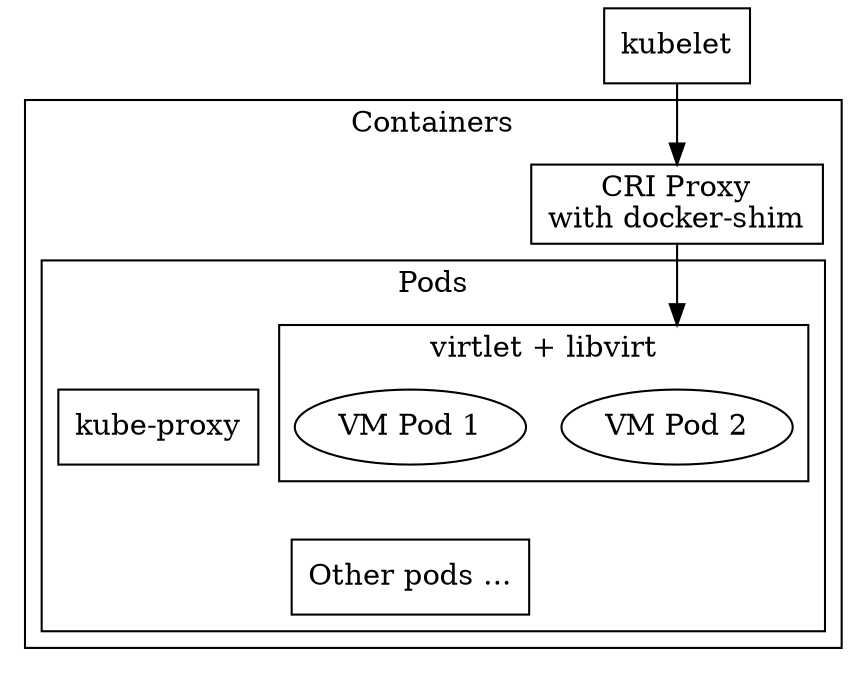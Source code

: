 digraph deploy {
        compound=true;

        kubelet [shape=rectangle];

        subgraph cluster_0 {
                label="Containers";
                criproxy [label="CRI Proxy\nwith docker-shim",shape=rectangle];
                subgraph cluster_1 {
                        label="Pods";
                        other_pods [label="Other pods ...", shape=rectangle];
                        subgraph cluster_2 {
                                label="virtlet + libvirt";
                                VM2 [label="VM Pod 2"];
                                VM1 [label="VM Pod 1"];
                        }
                        kube_proxy [label="kube-proxy", shape=rectangle];
                        VM1 -> other_pods [style=invis];
                }
                // criproxy -> kube_proxy [style=invis];
                criproxy -> VM2 [lhead=cluster_2];
        }
        kubelet -> criproxy;
}